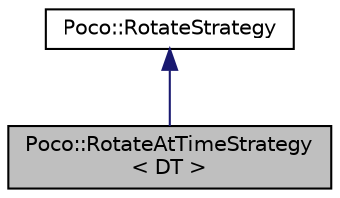 digraph "Poco::RotateAtTimeStrategy&lt; DT &gt;"
{
 // LATEX_PDF_SIZE
  edge [fontname="Helvetica",fontsize="10",labelfontname="Helvetica",labelfontsize="10"];
  node [fontname="Helvetica",fontsize="10",shape=record];
  Node1 [label="Poco::RotateAtTimeStrategy\l\< DT \>",height=0.2,width=0.4,color="black", fillcolor="grey75", style="filled", fontcolor="black",tooltip="The file is rotated at specified [day,][hour]:minute."];
  Node2 -> Node1 [dir="back",color="midnightblue",fontsize="10",style="solid",fontname="Helvetica"];
  Node2 [label="Poco::RotateStrategy",height=0.2,width=0.4,color="black", fillcolor="white", style="filled",URL="$classPoco_1_1RotateStrategy.html",tooltip=" "];
}
